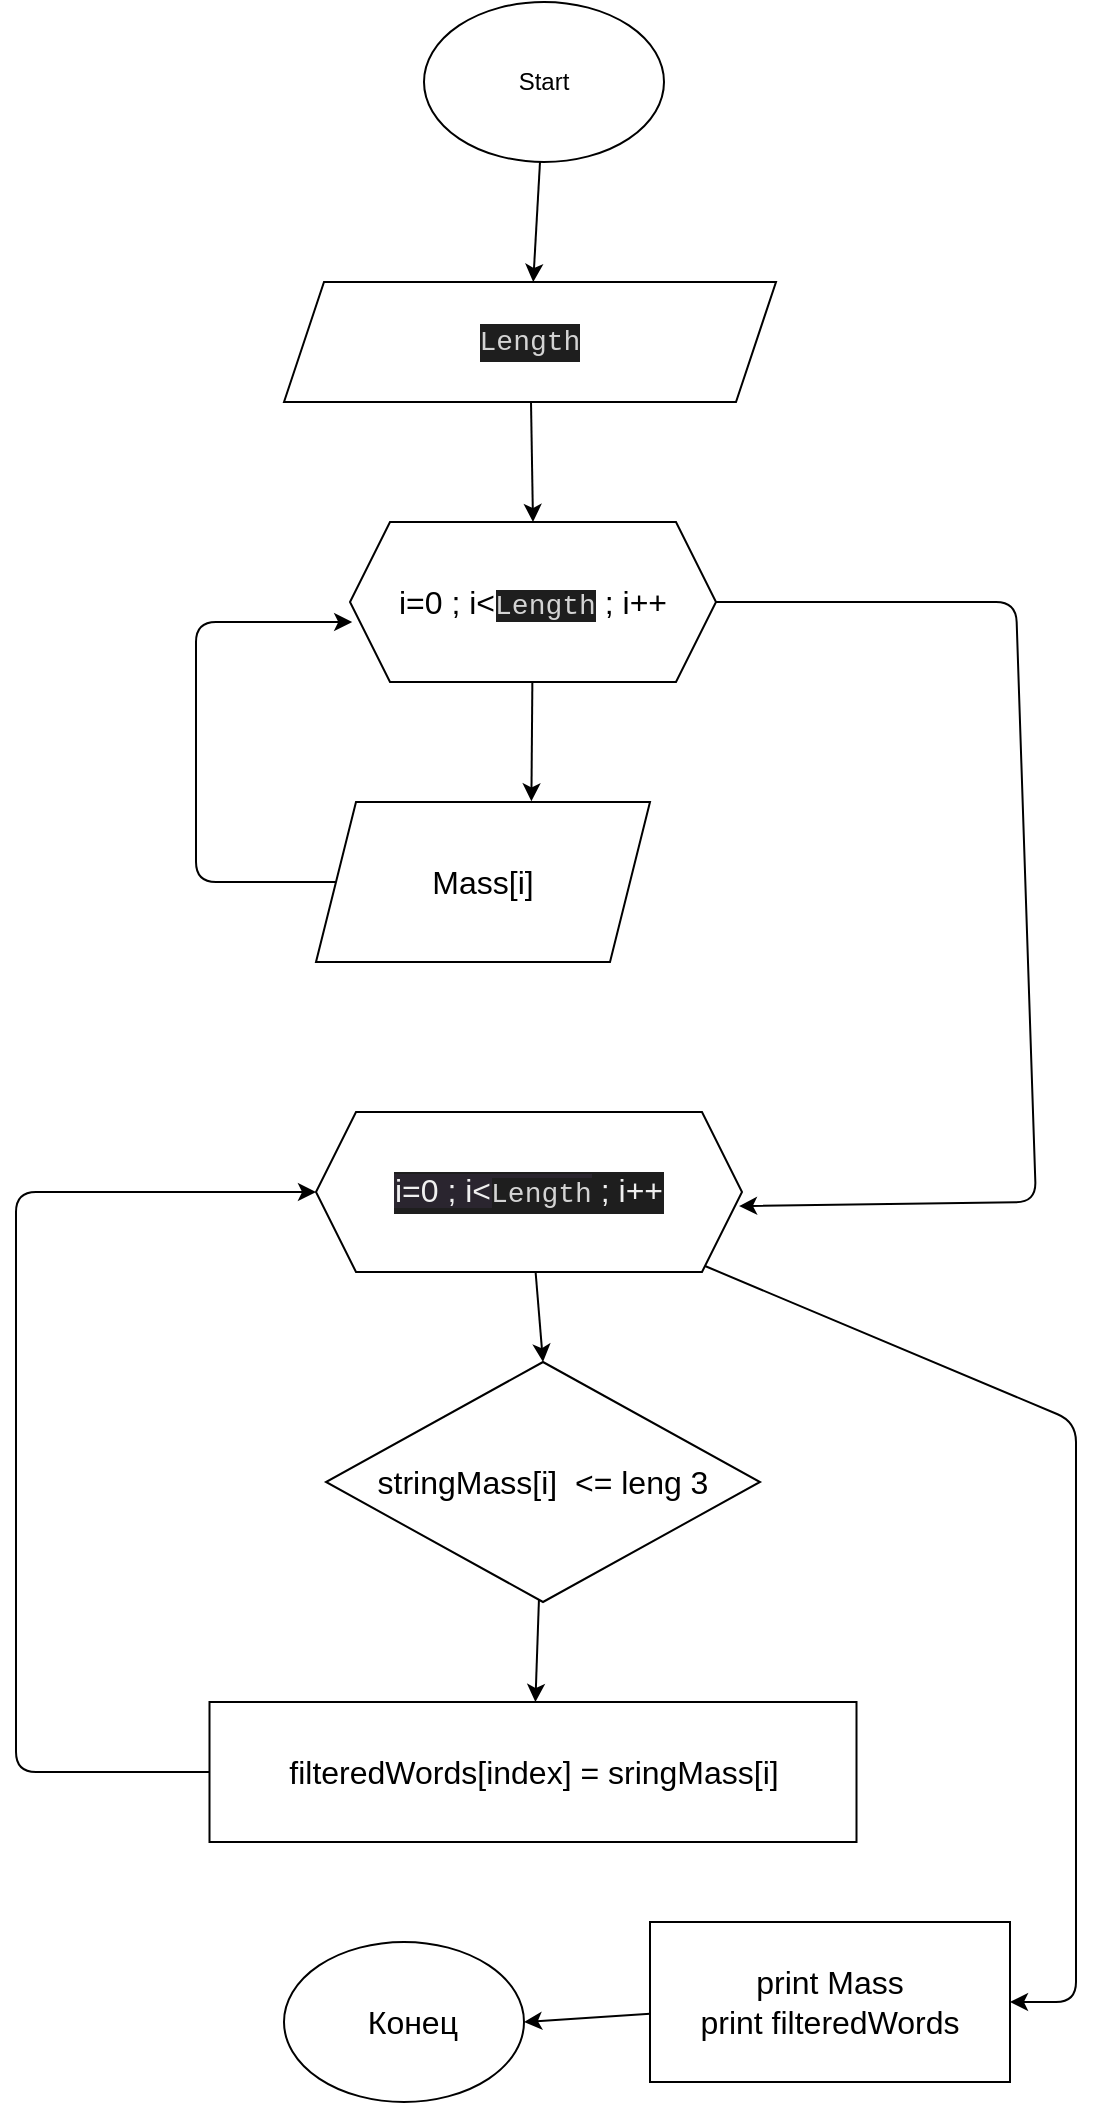 <mxfile>
    <diagram id="0_8EQ6c0-2xueoXF9r0V" name="Страница 1">
        <mxGraphModel dx="1189" dy="519" grid="1" gridSize="10" guides="1" tooltips="1" connect="1" arrows="1" fold="1" page="1" pageScale="1" pageWidth="827" pageHeight="1169" math="0" shadow="0">
            <root>
                <mxCell id="0"/>
                <mxCell id="1" parent="0"/>
                <mxCell id="21" style="edgeStyle=none;html=1;fontSize=16;" edge="1" parent="1" source="4" target="6">
                    <mxGeometry relative="1" as="geometry"/>
                </mxCell>
                <mxCell id="4" value="Start" style="ellipse;whiteSpace=wrap;html=1;" parent="1" vertex="1">
                    <mxGeometry x="354" y="30" width="120" height="80" as="geometry"/>
                </mxCell>
                <mxCell id="20" style="edgeStyle=none;html=1;entryX=0.5;entryY=0;entryDx=0;entryDy=0;fontSize=16;" edge="1" parent="1" source="6" target="16">
                    <mxGeometry relative="1" as="geometry"/>
                </mxCell>
                <mxCell id="6" value="&lt;div style=&quot;color: rgb(212, 212, 212); background-color: rgb(30, 30, 30); font-family: Consolas, &amp;quot;Courier New&amp;quot;, monospace; font-size: 14px; line-height: 19px;&quot;&gt;Length&lt;/div&gt;" style="shape=parallelogram;perimeter=parallelogramPerimeter;whiteSpace=wrap;html=1;fixedSize=1;" parent="1" vertex="1">
                    <mxGeometry x="284" y="170" width="246" height="60" as="geometry"/>
                </mxCell>
                <mxCell id="18" style="edgeStyle=none;html=1;entryX=0.006;entryY=0.625;entryDx=0;entryDy=0;entryPerimeter=0;fontSize=16;exitX=0;exitY=0.5;exitDx=0;exitDy=0;" edge="1" parent="1" source="19" target="16">
                    <mxGeometry relative="1" as="geometry">
                        <mxPoint x="309" y="475" as="sourcePoint"/>
                        <Array as="points">
                            <mxPoint x="240" y="470"/>
                            <mxPoint x="240" y="340"/>
                        </Array>
                    </mxGeometry>
                </mxCell>
                <mxCell id="17" value="" style="edgeStyle=none;html=1;entryX=0.47;entryY=-0.004;entryDx=0;entryDy=0;entryPerimeter=0;fontSize=16;" edge="1" parent="1" source="16">
                    <mxGeometry relative="1" as="geometry">
                        <mxPoint x="407.7" y="429.64" as="targetPoint"/>
                        <Array as="points"/>
                    </mxGeometry>
                </mxCell>
                <mxCell id="22" style="edgeStyle=none;html=1;fontSize=16;exitX=1;exitY=0.5;exitDx=0;exitDy=0;entryX=0.993;entryY=0.588;entryDx=0;entryDy=0;entryPerimeter=0;" edge="1" parent="1" source="16" target="23">
                    <mxGeometry relative="1" as="geometry">
                        <mxPoint x="520" y="630" as="targetPoint"/>
                        <mxPoint x="510" y="320" as="sourcePoint"/>
                        <Array as="points">
                            <mxPoint x="650" y="330"/>
                            <mxPoint x="660" y="630"/>
                        </Array>
                    </mxGeometry>
                </mxCell>
                <mxCell id="16" value="&lt;font style=&quot;font-size: 16px;&quot;&gt;i=0 ; i&amp;lt;&lt;span style=&quot;background-color: rgb(30, 30, 30); color: rgb(212, 212, 212); font-family: Consolas, &amp;quot;Courier New&amp;quot;, monospace; font-size: 14px;&quot;&gt;Length&lt;/span&gt;&lt;/font&gt;&lt;span style=&quot;font-size: 16px; background-color: initial;&quot;&gt;&amp;nbsp;; i++&lt;/span&gt;" style="shape=hexagon;perimeter=hexagonPerimeter2;whiteSpace=wrap;html=1;fixedSize=1;" vertex="1" parent="1">
                    <mxGeometry x="317" y="290" width="183" height="80" as="geometry"/>
                </mxCell>
                <mxCell id="19" value="Mass[i]" style="shape=parallelogram;perimeter=parallelogramPerimeter;whiteSpace=wrap;html=1;fixedSize=1;fontSize=16;" vertex="1" parent="1">
                    <mxGeometry x="300" y="430" width="167" height="80" as="geometry"/>
                </mxCell>
                <mxCell id="29" style="edgeStyle=none;html=1;entryX=0.5;entryY=0;entryDx=0;entryDy=0;fontSize=16;" edge="1" parent="1" source="23" target="25">
                    <mxGeometry relative="1" as="geometry"/>
                </mxCell>
                <mxCell id="30" style="edgeStyle=none;html=1;fontSize=16;entryX=1;entryY=0.5;entryDx=0;entryDy=0;" edge="1" parent="1" source="23" target="31">
                    <mxGeometry relative="1" as="geometry">
                        <mxPoint x="670" y="1020" as="targetPoint"/>
                        <Array as="points">
                            <mxPoint x="680" y="740"/>
                            <mxPoint x="680" y="1030"/>
                        </Array>
                    </mxGeometry>
                </mxCell>
                <mxCell id="23" value="&lt;div style=&quot;color: rgb(212, 212, 212); background-color: rgb(30, 30, 30); font-family: Consolas, &amp;quot;Courier New&amp;quot;, monospace; font-size: 14px; line-height: 19px;&quot;&gt;&lt;font style=&quot;color: rgb(240, 240, 240); font-family: Helvetica; background-color: rgb(42, 37, 47); font-size: 16px;&quot;&gt;i=0 ; i&amp;lt;&lt;span style=&quot;background-color: rgb(30, 30, 30); color: rgb(212, 212, 212); font-family: Consolas, &amp;quot;Courier New&amp;quot;, monospace; font-size: 14px;&quot;&gt;Length&lt;/span&gt;&lt;/font&gt;&lt;span style=&quot;color: rgb(240, 240, 240); font-family: Helvetica; background-color: initial; font-size: 16px;&quot;&gt;&amp;nbsp;; i++&lt;/span&gt;&lt;br&gt;&lt;/div&gt;" style="shape=hexagon;perimeter=hexagonPerimeter2;whiteSpace=wrap;html=1;fixedSize=1;fontSize=16;" vertex="1" parent="1">
                    <mxGeometry x="300" y="585" width="213" height="80" as="geometry"/>
                </mxCell>
                <mxCell id="27" value="" style="edgeStyle=none;html=1;fontSize=16;" edge="1" parent="1" source="25" target="26">
                    <mxGeometry relative="1" as="geometry"/>
                </mxCell>
                <mxCell id="25" value="stringMass[i]&amp;nbsp;&lt;span style=&quot;background-color: initial;&quot;&gt;&amp;nbsp;&amp;lt;= leng 3&lt;/span&gt;" style="rhombus;whiteSpace=wrap;html=1;fontSize=16;" vertex="1" parent="1">
                    <mxGeometry x="305" y="710" width="217" height="120" as="geometry"/>
                </mxCell>
                <mxCell id="28" style="edgeStyle=none;html=1;entryX=0;entryY=0.5;entryDx=0;entryDy=0;fontSize=16;exitX=0;exitY=0.5;exitDx=0;exitDy=0;" edge="1" parent="1" source="26" target="23">
                    <mxGeometry relative="1" as="geometry">
                        <Array as="points">
                            <mxPoint x="150" y="915"/>
                            <mxPoint x="150" y="625"/>
                        </Array>
                    </mxGeometry>
                </mxCell>
                <mxCell id="26" value="filteredWords[index] = sringMass[i]" style="whiteSpace=wrap;html=1;fontSize=16;" vertex="1" parent="1">
                    <mxGeometry x="246.75" y="880" width="323.5" height="70" as="geometry"/>
                </mxCell>
                <mxCell id="34" style="edgeStyle=none;html=1;entryX=1;entryY=0.5;entryDx=0;entryDy=0;fontSize=16;" edge="1" parent="1" source="31" target="32">
                    <mxGeometry relative="1" as="geometry"/>
                </mxCell>
                <mxCell id="31" value="print Mass&lt;br&gt;print filteredWords" style="rounded=0;whiteSpace=wrap;html=1;fontSize=16;" vertex="1" parent="1">
                    <mxGeometry x="467" y="990" width="180" height="80" as="geometry"/>
                </mxCell>
                <mxCell id="32" value="&amp;nbsp; Конец" style="ellipse;whiteSpace=wrap;html=1;fontSize=16;" vertex="1" parent="1">
                    <mxGeometry x="284" y="1000" width="120" height="80" as="geometry"/>
                </mxCell>
            </root>
        </mxGraphModel>
    </diagram>
</mxfile>